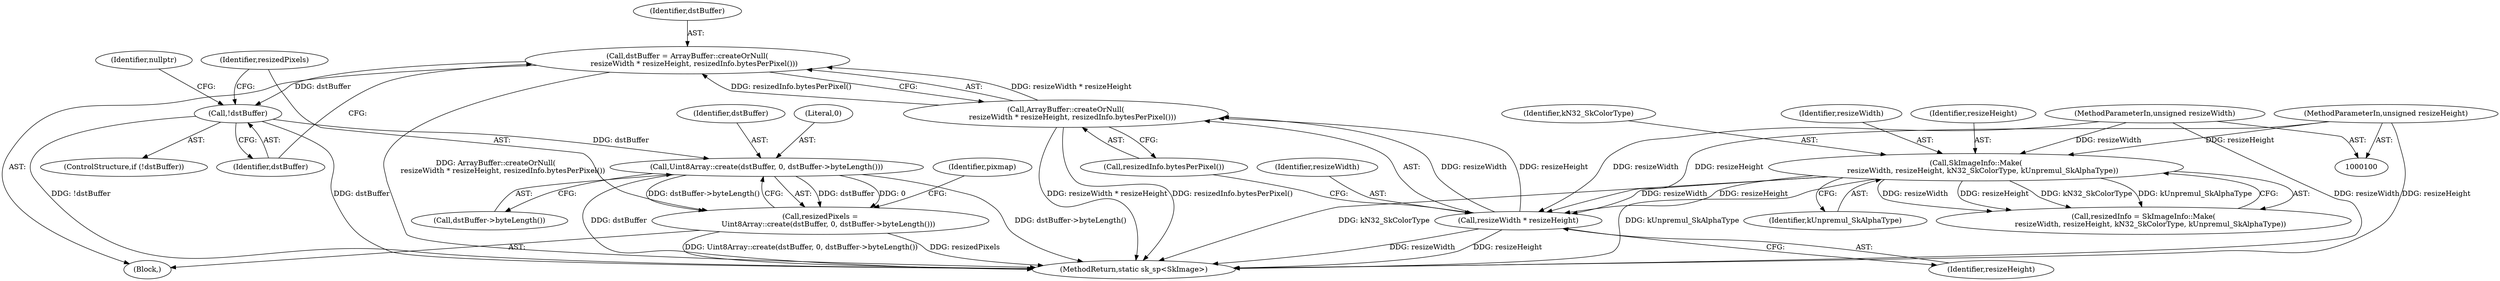 digraph "0_Chrome_d59a4441697f6253e7dc3f7ae5caad6e5fd2c778_6@API" {
"1000130" [label="(Call,Uint8Array::create(dstBuffer, 0, dstBuffer->byteLength()))"];
"1000123" [label="(Call,!dstBuffer)"];
"1000115" [label="(Call,dstBuffer = ArrayBuffer::createOrNull(\n      resizeWidth * resizeHeight, resizedInfo.bytesPerPixel()))"];
"1000117" [label="(Call,ArrayBuffer::createOrNull(\n      resizeWidth * resizeHeight, resizedInfo.bytesPerPixel()))"];
"1000118" [label="(Call,resizeWidth * resizeHeight)"];
"1000109" [label="(Call,SkImageInfo::Make(\n      resizeWidth, resizeHeight, kN32_SkColorType, kUnpremul_SkAlphaType))"];
"1000102" [label="(MethodParameterIn,unsigned resizeWidth)"];
"1000103" [label="(MethodParameterIn,unsigned resizeHeight)"];
"1000128" [label="(Call,resizedPixels =\n       Uint8Array::create(dstBuffer, 0, dstBuffer->byteLength()))"];
"1000129" [label="(Identifier,resizedPixels)"];
"1000105" [label="(Block,)"];
"1000112" [label="(Identifier,kN32_SkColorType)"];
"1000115" [label="(Call,dstBuffer = ArrayBuffer::createOrNull(\n      resizeWidth * resizeHeight, resizedInfo.bytesPerPixel()))"];
"1000131" [label="(Identifier,dstBuffer)"];
"1000136" [label="(Identifier,pixmap)"];
"1000116" [label="(Identifier,dstBuffer)"];
"1000128" [label="(Call,resizedPixels =\n       Uint8Array::create(dstBuffer, 0, dstBuffer->byteLength()))"];
"1000119" [label="(Identifier,resizeWidth)"];
"1000133" [label="(Call,dstBuffer->byteLength())"];
"1000126" [label="(Identifier,nullptr)"];
"1000123" [label="(Call,!dstBuffer)"];
"1000117" [label="(Call,ArrayBuffer::createOrNull(\n      resizeWidth * resizeHeight, resizedInfo.bytesPerPixel()))"];
"1000121" [label="(Call,resizedInfo.bytesPerPixel())"];
"1000110" [label="(Identifier,resizeWidth)"];
"1000111" [label="(Identifier,resizeHeight)"];
"1000120" [label="(Identifier,resizeHeight)"];
"1000124" [label="(Identifier,dstBuffer)"];
"1000140" [label="(MethodReturn,static sk_sp<SkImage>)"];
"1000102" [label="(MethodParameterIn,unsigned resizeWidth)"];
"1000103" [label="(MethodParameterIn,unsigned resizeHeight)"];
"1000122" [label="(ControlStructure,if (!dstBuffer))"];
"1000109" [label="(Call,SkImageInfo::Make(\n      resizeWidth, resizeHeight, kN32_SkColorType, kUnpremul_SkAlphaType))"];
"1000107" [label="(Call,resizedInfo = SkImageInfo::Make(\n      resizeWidth, resizeHeight, kN32_SkColorType, kUnpremul_SkAlphaType))"];
"1000118" [label="(Call,resizeWidth * resizeHeight)"];
"1000113" [label="(Identifier,kUnpremul_SkAlphaType)"];
"1000130" [label="(Call,Uint8Array::create(dstBuffer, 0, dstBuffer->byteLength()))"];
"1000132" [label="(Literal,0)"];
"1000130" -> "1000128"  [label="AST: "];
"1000130" -> "1000133"  [label="CFG: "];
"1000131" -> "1000130"  [label="AST: "];
"1000132" -> "1000130"  [label="AST: "];
"1000133" -> "1000130"  [label="AST: "];
"1000128" -> "1000130"  [label="CFG: "];
"1000130" -> "1000140"  [label="DDG: dstBuffer->byteLength()"];
"1000130" -> "1000140"  [label="DDG: dstBuffer"];
"1000130" -> "1000128"  [label="DDG: dstBuffer"];
"1000130" -> "1000128"  [label="DDG: 0"];
"1000130" -> "1000128"  [label="DDG: dstBuffer->byteLength()"];
"1000123" -> "1000130"  [label="DDG: dstBuffer"];
"1000123" -> "1000122"  [label="AST: "];
"1000123" -> "1000124"  [label="CFG: "];
"1000124" -> "1000123"  [label="AST: "];
"1000126" -> "1000123"  [label="CFG: "];
"1000129" -> "1000123"  [label="CFG: "];
"1000123" -> "1000140"  [label="DDG: !dstBuffer"];
"1000123" -> "1000140"  [label="DDG: dstBuffer"];
"1000115" -> "1000123"  [label="DDG: dstBuffer"];
"1000115" -> "1000105"  [label="AST: "];
"1000115" -> "1000117"  [label="CFG: "];
"1000116" -> "1000115"  [label="AST: "];
"1000117" -> "1000115"  [label="AST: "];
"1000124" -> "1000115"  [label="CFG: "];
"1000115" -> "1000140"  [label="DDG: ArrayBuffer::createOrNull(\n      resizeWidth * resizeHeight, resizedInfo.bytesPerPixel())"];
"1000117" -> "1000115"  [label="DDG: resizeWidth * resizeHeight"];
"1000117" -> "1000115"  [label="DDG: resizedInfo.bytesPerPixel()"];
"1000117" -> "1000121"  [label="CFG: "];
"1000118" -> "1000117"  [label="AST: "];
"1000121" -> "1000117"  [label="AST: "];
"1000117" -> "1000140"  [label="DDG: resizeWidth * resizeHeight"];
"1000117" -> "1000140"  [label="DDG: resizedInfo.bytesPerPixel()"];
"1000118" -> "1000117"  [label="DDG: resizeWidth"];
"1000118" -> "1000117"  [label="DDG: resizeHeight"];
"1000118" -> "1000120"  [label="CFG: "];
"1000119" -> "1000118"  [label="AST: "];
"1000120" -> "1000118"  [label="AST: "];
"1000121" -> "1000118"  [label="CFG: "];
"1000118" -> "1000140"  [label="DDG: resizeWidth"];
"1000118" -> "1000140"  [label="DDG: resizeHeight"];
"1000109" -> "1000118"  [label="DDG: resizeWidth"];
"1000109" -> "1000118"  [label="DDG: resizeHeight"];
"1000102" -> "1000118"  [label="DDG: resizeWidth"];
"1000103" -> "1000118"  [label="DDG: resizeHeight"];
"1000109" -> "1000107"  [label="AST: "];
"1000109" -> "1000113"  [label="CFG: "];
"1000110" -> "1000109"  [label="AST: "];
"1000111" -> "1000109"  [label="AST: "];
"1000112" -> "1000109"  [label="AST: "];
"1000113" -> "1000109"  [label="AST: "];
"1000107" -> "1000109"  [label="CFG: "];
"1000109" -> "1000140"  [label="DDG: kN32_SkColorType"];
"1000109" -> "1000140"  [label="DDG: kUnpremul_SkAlphaType"];
"1000109" -> "1000107"  [label="DDG: resizeWidth"];
"1000109" -> "1000107"  [label="DDG: resizeHeight"];
"1000109" -> "1000107"  [label="DDG: kN32_SkColorType"];
"1000109" -> "1000107"  [label="DDG: kUnpremul_SkAlphaType"];
"1000102" -> "1000109"  [label="DDG: resizeWidth"];
"1000103" -> "1000109"  [label="DDG: resizeHeight"];
"1000102" -> "1000100"  [label="AST: "];
"1000102" -> "1000140"  [label="DDG: resizeWidth"];
"1000103" -> "1000100"  [label="AST: "];
"1000103" -> "1000140"  [label="DDG: resizeHeight"];
"1000128" -> "1000105"  [label="AST: "];
"1000129" -> "1000128"  [label="AST: "];
"1000136" -> "1000128"  [label="CFG: "];
"1000128" -> "1000140"  [label="DDG: Uint8Array::create(dstBuffer, 0, dstBuffer->byteLength())"];
"1000128" -> "1000140"  [label="DDG: resizedPixels"];
}
